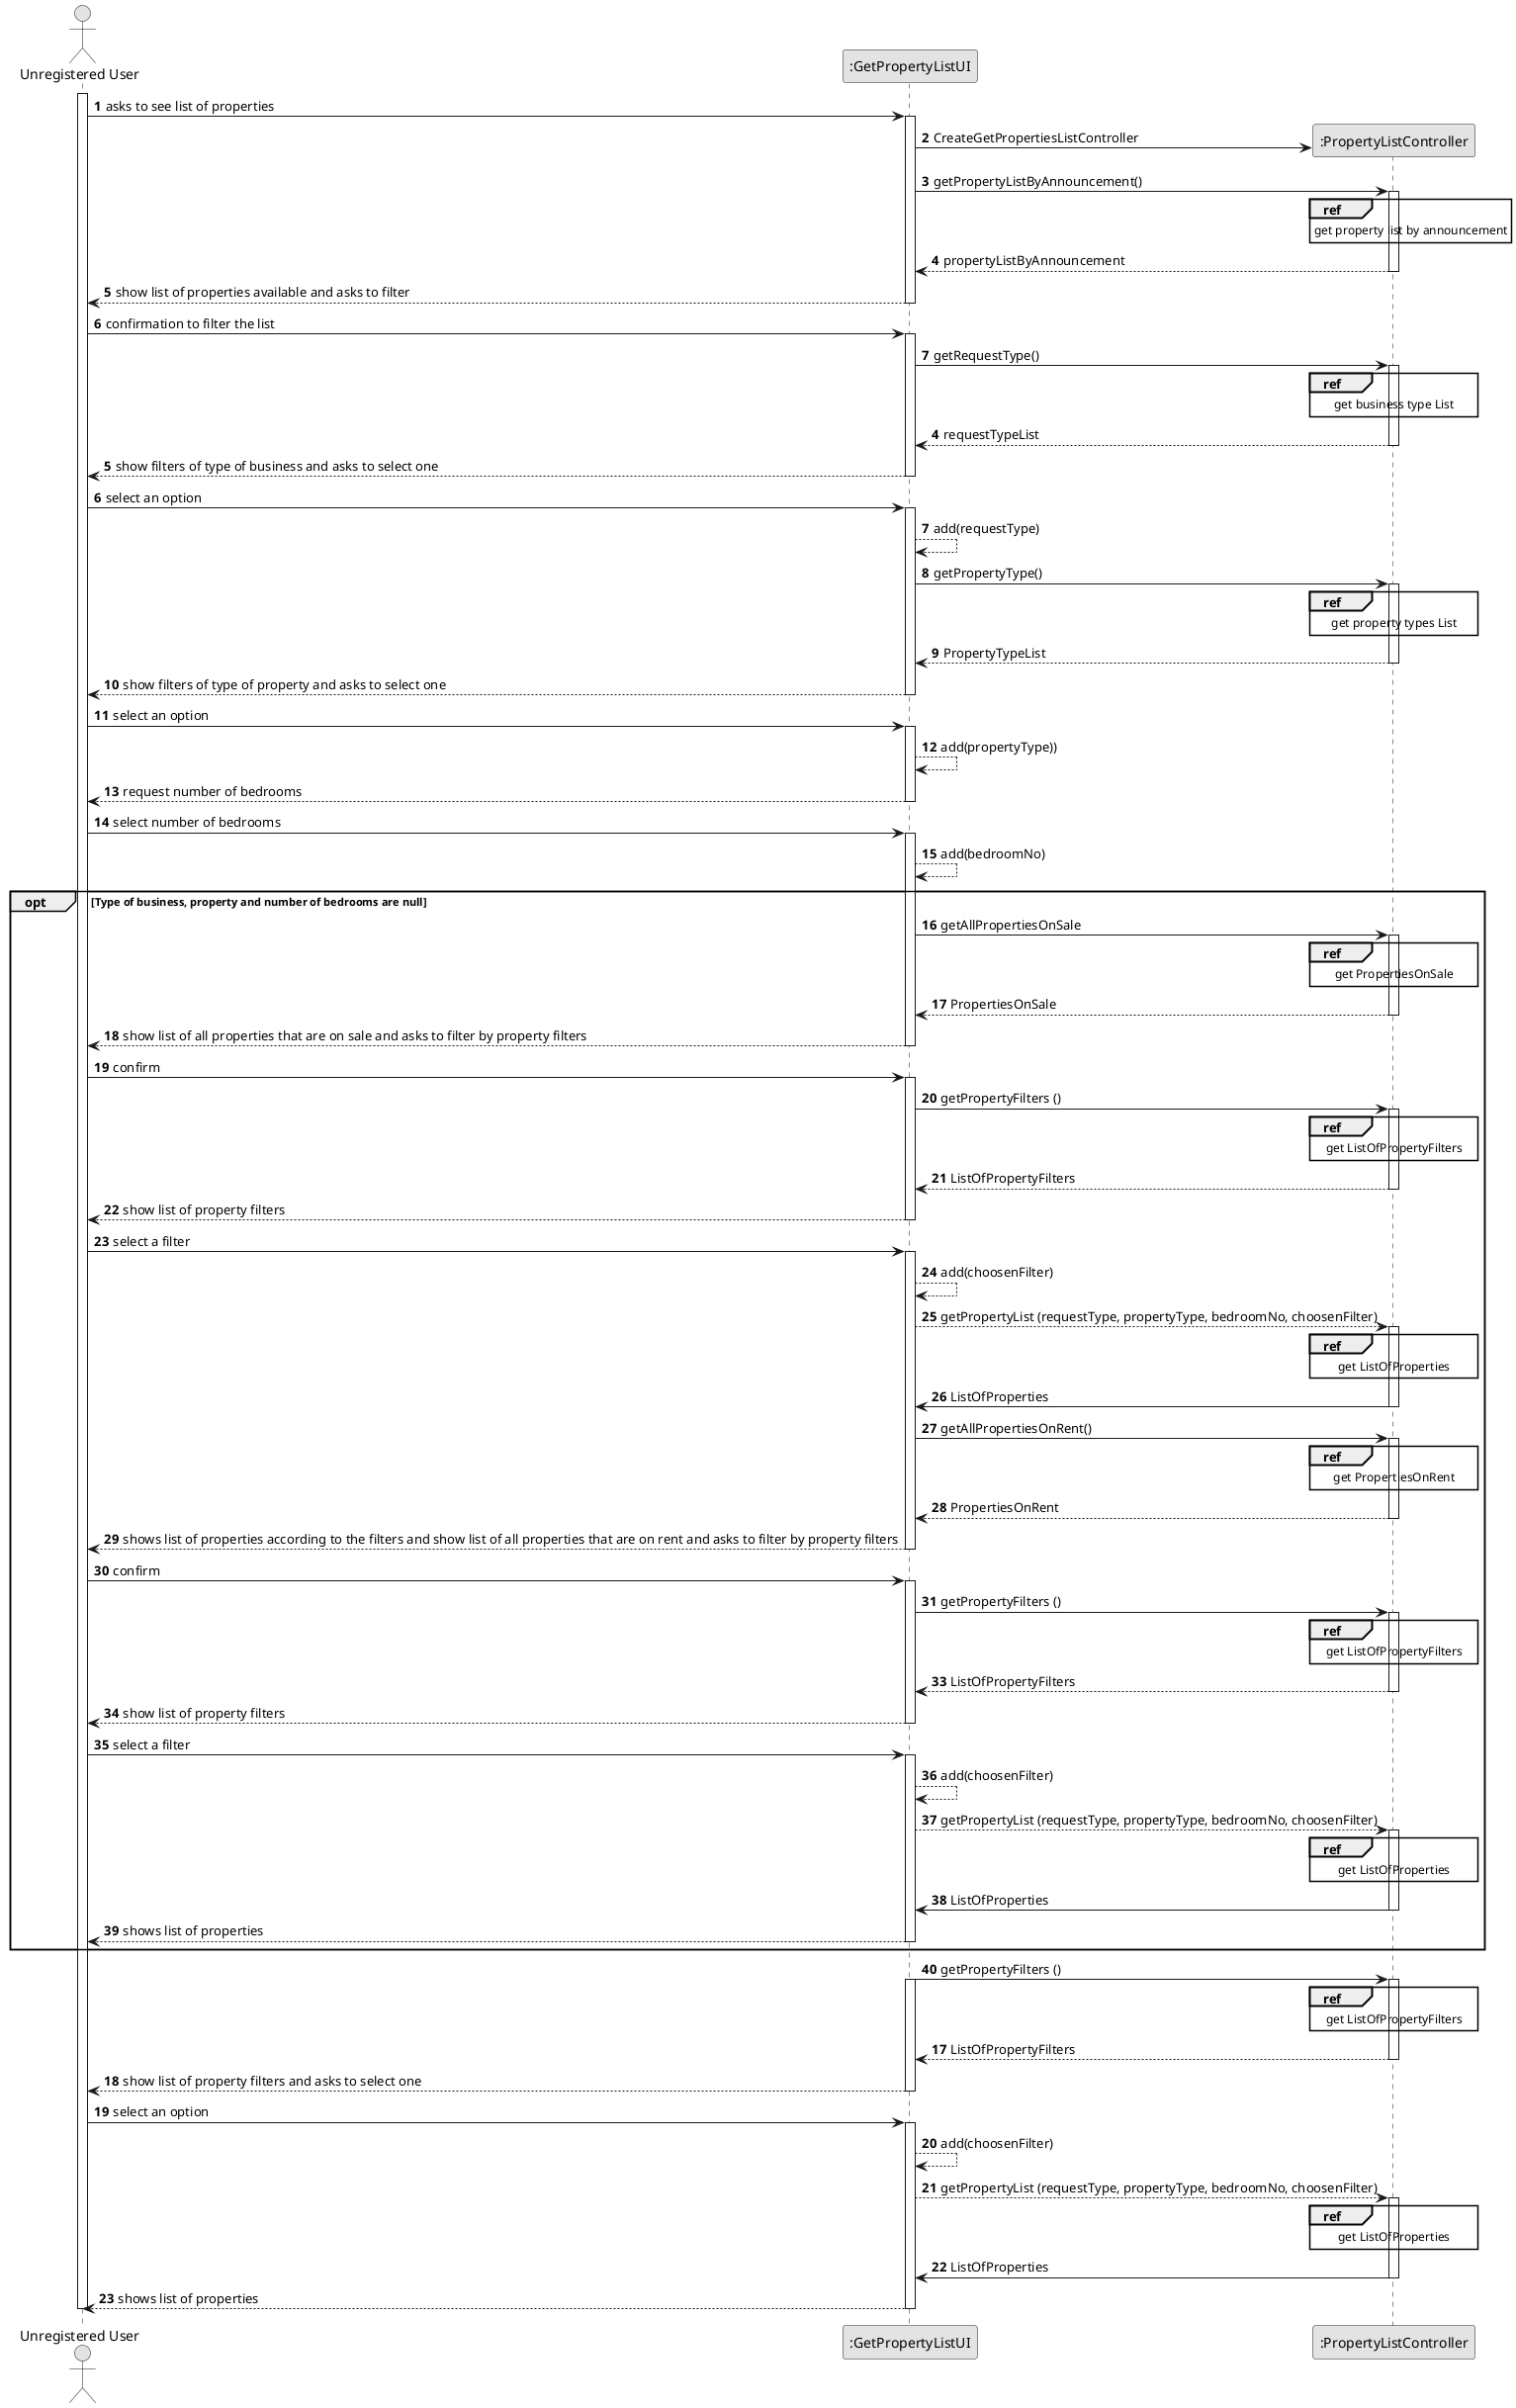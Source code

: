 @startuml
'https://plantuml.com/sequence-diagram

skinparam monochrome true
skinparam packageStyle rectangle
skinparam shadowing false

autonumber
actor "Unregistered User" as UU
participant ":GetPropertyListUI" as UI
participant ":PropertyListController" as CTRL


activate UU

    UU -> UI : asks to see list of properties

    activate UI

    UI -> CTRL** : CreateGetPropertiesListController

    UI -> CTRL : getPropertyListByAnnouncement()



        activate CTRL

        ref over CTRL
        get property list by announcement
        end
        CTRL-->UI : propertyListByAnnouncement
        deactivate CTRL

        UI --> UU : show list of properties available and asks to filter

        deactivate UI



        UU -> UI : confirmation to filter the list

    activate UI



    UI -> CTRL : getRequestType()
    activate CTRL

         autonumber 4.1
             ref over CTRL
             get business type List
             end ref
             autonumber 4



             CTRL-->UI : requestTypeList
         deactivate CTRL



        UI --> UU : show filters of type of business and asks to select one

        deactivate UI

            UU -> UI : select an option
            activate UI
             UI --> UI : add(requestType)




        UI -> CTRL : getPropertyType()
        activate CTRL

             ref over CTRL
                get property types List
             end ref
                 CTRL-->UI : PropertyTypeList
             deactivate CTRL
                 UI --> UU : show filters of type of property and asks to select one
        deactivate UI

        deactivate UI


            UU -> UI : select an option
            activate UI
            UI --> UI : add(propertyType))


        UI --> UU : request number of bedrooms
        deactivate UI



            UU -> UI : select number of bedrooms
            activate UI
            UI --> UI : add(bedroomNo)



    opt  Type of business, property and number of bedrooms are null
                UI -> CTRL : getAllPropertiesOnSale

                activate CTRL
                ref over CTRL
                    get PropertiesOnSale
                 end ref

                autonumber 17
                CTRL --> UI : PropertiesOnSale
                deactivate CTRL

                UI --> UU : show list of all properties that are on sale and asks to filter by property filters
                deactivate UI
                UU -> UI : confirm

                activate UI

                UI -> CTRL : getPropertyFilters ()
                            activate CTRL

                            ref over CTRL
                                get ListOfPropertyFilters
                             end ref

                            autonumber 21
                            CTRL --> UI : ListOfPropertyFilters
                            deactivate CTRL

                UI --> UU : show list of property filters
                deactivate UI
                UU -> UI : select a filter



                activate UI



                UI --> UI : add(choosenFilter)

                 UI --> CTRL : getPropertyList (requestType, propertyType, bedroomNo, choosenFilter)

                            activate CTRL

                            ref over CTRL
                                get ListOfProperties
                             end ref

                            autonumber 26
                            CTRL -> UI : ListOfProperties
                            deactivate CTRL


                 UI -> CTRL : getAllPropertiesOnRent()
                            activate CTRL
                            ref over CTRL
                                get PropertiesOnRent
                             end ref
                             CTRL --> UI : PropertiesOnRent
                            deactivate CTRL
                UI --> UU : shows list of properties according to the filters and show list of all properties that are on rent and asks to filter by property filters
                deactivate UI
                UU -> UI : confirm
                activate UI
                 UI -> CTRL : getPropertyFilters ()
                                        activate CTRL

                                       ref over CTRL
                                           get ListOfPropertyFilters
                                        end ref
                                        autonumber 33
                                        CTRL --> UI : ListOfPropertyFilters
                                        deactivate CTRL
                UI --> UU : show list of property filters
                deactivate UI
                UU -> UI : select a filter
                activate UI
                UI --> UI : add(choosenFilter)

                             UI --> CTRL : getPropertyList (requestType, propertyType, bedroomNo, choosenFilter)

                                        activate CTRL

                                        ref over CTRL
                                            get ListOfProperties
                                         end ref

                                        autonumber 38
                                        CTRL -> UI : ListOfProperties
                                        deactivate CTRL

                UI --> UU : shows list of properties
        deactivate UI
        end



        UI -> CTRL : getPropertyFilters ()
        activate UI

        activate CTRL

        ref over CTRL
            get ListOfPropertyFilters
        end ref
        autonumber 17
        CTRL --> UI : ListOfPropertyFilters
        deactivate CTRL

        UI --> UU : show list of property filters and asks to select one
        deactivate UI



            UU -> UI : select an option
            activate UI
            UI --> UI : add(choosenFilter)

        UI --> CTRL : getPropertyList (requestType, propertyType, bedroomNo, choosenFilter)

        activate CTRL

        ref over CTRL
            get ListOfProperties
        end ref
        CTRL -> UI : ListOfProperties
        deactivate CTRL
        UI --> UU : shows list of properties
        deactivate UI

deactivate UU


@enduml